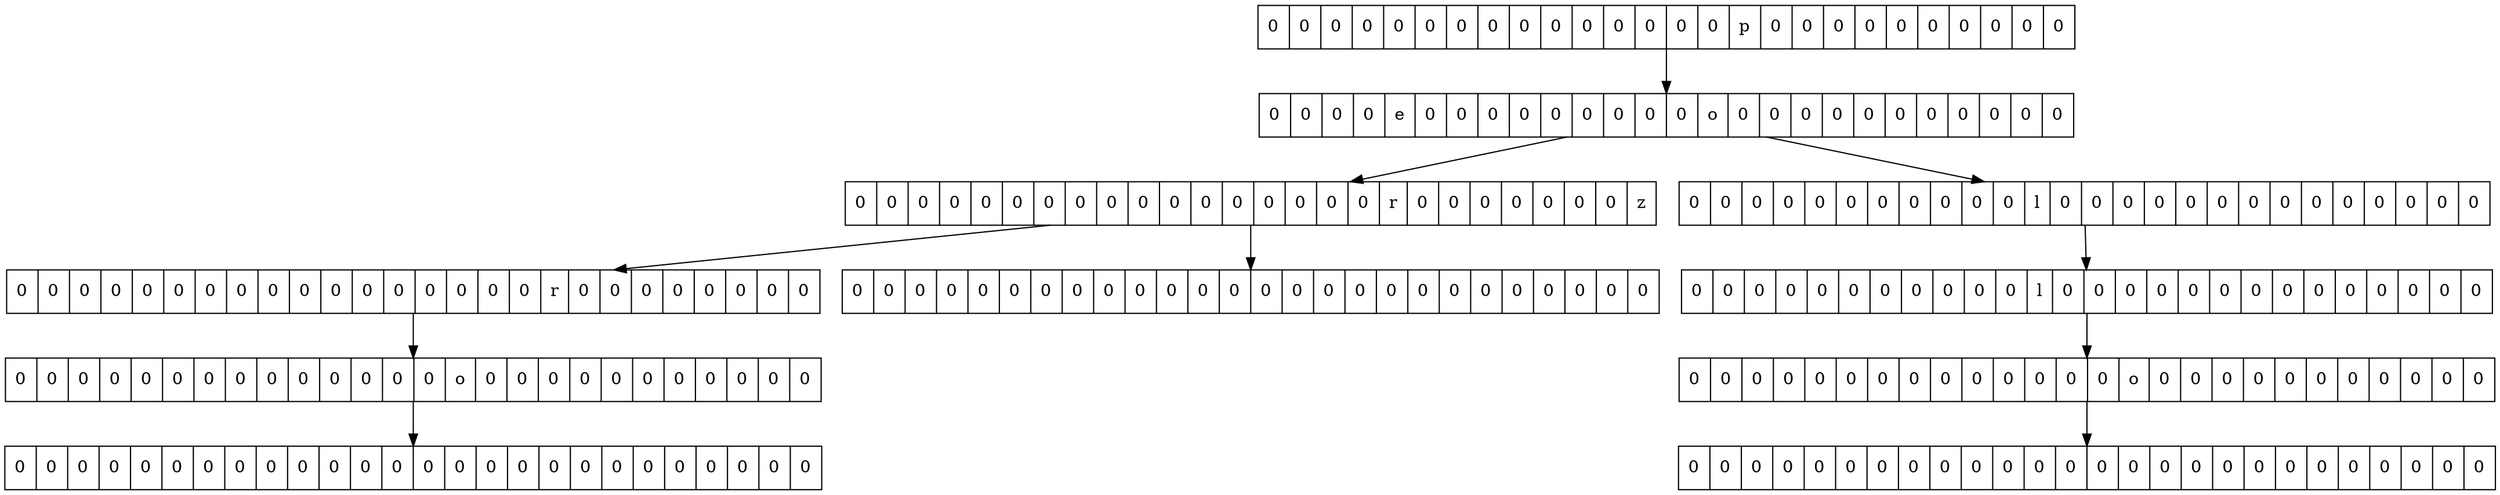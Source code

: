 digraph {
"0x1c64c20"[shape=record, label="{{ 0|0|0|0|0|0|0|0|0|0|0|0|0|0|0|p|0|0|0|0|0|0|0|0|0|0} } "];
"0x1c64d20"[shape=record, label="{{ 0|0|0|0|e|0|0|0|0|0|0|0|0|0|o|0|0|0|0|0|0|0|0|0|0|0} } "];
"0x1c64e20"[shape=record, label="{{ 0|0|0|0|0|0|0|0|0|0|0|0|0|0|0|0|0|r|0|0|0|0|0|0|0|z} } "];
"0x1c64f20"[shape=record, label="{{ 0|0|0|0|0|0|0|0|0|0|0|0|0|0|0|0|0|r|0|0|0|0|0|0|0|0} } "];
"0x1c65020"[shape=record, label="{{ 0|0|0|0|0|0|0|0|0|0|0|0|0|0|o|0|0|0|0|0|0|0|0|0|0|0} } "];
"0x1c65120"[shape=record, label="{{ 0|0|0|0|0|0|0|0|0|0|0|0|0|0|0|0|0|0|0|0|0|0|0|0|0|0} } "];
"0x1c65020"->"0x1c65120"
"0x1c64f20"->"0x1c65020"
"0x1c64e20"->"0x1c64f20"
"0x1c65620"[shape=record, label="{{ 0|0|0|0|0|0|0|0|0|0|0|0|0|0|0|0|0|0|0|0|0|0|0|0|0|0} } "];
"0x1c64e20"->"0x1c65620"
"0x1c64d20"->"0x1c64e20"
"0x1c65220"[shape=record, label="{{ 0|0|0|0|0|0|0|0|0|0|0|l|0|0|0|0|0|0|0|0|0|0|0|0|0|0} } "];
"0x1c65320"[shape=record, label="{{ 0|0|0|0|0|0|0|0|0|0|0|l|0|0|0|0|0|0|0|0|0|0|0|0|0|0} } "];
"0x1c65420"[shape=record, label="{{ 0|0|0|0|0|0|0|0|0|0|0|0|0|0|o|0|0|0|0|0|0|0|0|0|0|0} } "];
"0x1c65520"[shape=record, label="{{ 0|0|0|0|0|0|0|0|0|0|0|0|0|0|0|0|0|0|0|0|0|0|0|0|0|0} } "];
"0x1c65420"->"0x1c65520"
"0x1c65320"->"0x1c65420"
"0x1c65220"->"0x1c65320"
"0x1c64d20"->"0x1c65220"
"0x1c64c20"->"0x1c64d20"
 }

